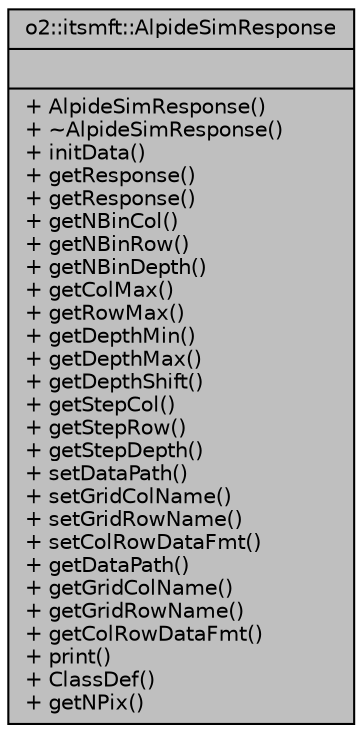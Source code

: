 digraph "o2::itsmft::AlpideSimResponse"
{
 // INTERACTIVE_SVG=YES
  bgcolor="transparent";
  edge [fontname="Helvetica",fontsize="10",labelfontname="Helvetica",labelfontsize="10"];
  node [fontname="Helvetica",fontsize="10",shape=record];
  Node1 [label="{o2::itsmft::AlpideSimResponse\n||+ AlpideSimResponse()\l+ ~AlpideSimResponse()\l+ initData()\l+ getResponse()\l+ getResponse()\l+ getNBinCol()\l+ getNBinRow()\l+ getNBinDepth()\l+ getColMax()\l+ getRowMax()\l+ getDepthMin()\l+ getDepthMax()\l+ getDepthShift()\l+ getStepCol()\l+ getStepRow()\l+ getStepDepth()\l+ setDataPath()\l+ setGridColName()\l+ setGridRowName()\l+ setColRowDataFmt()\l+ getDataPath()\l+ getGridColName()\l+ getGridRowName()\l+ getColRowDataFmt()\l+ print()\l+ ClassDef()\l+ getNPix()\l}",height=0.2,width=0.4,color="black", fillcolor="grey75", style="filled", fontcolor="black"];
}
